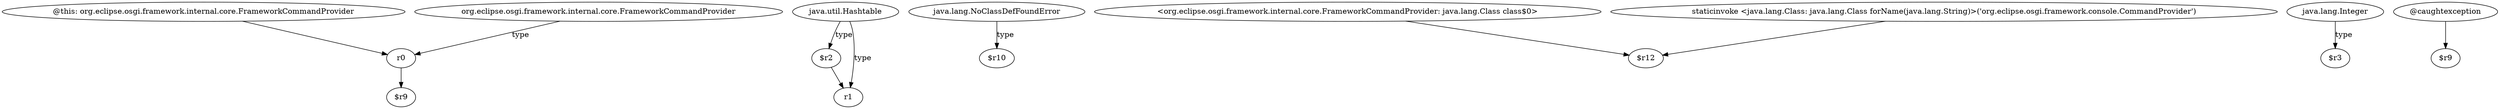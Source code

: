 digraph g {
0[label="@this: org.eclipse.osgi.framework.internal.core.FrameworkCommandProvider"]
1[label="r0"]
0->1[label=""]
2[label="java.util.Hashtable"]
3[label="$r2"]
2->3[label="type"]
4[label="org.eclipse.osgi.framework.internal.core.FrameworkCommandProvider"]
4->1[label="type"]
5[label="r1"]
2->5[label="type"]
6[label="java.lang.NoClassDefFoundError"]
7[label="$r10"]
6->7[label="type"]
8[label="$r9"]
1->8[label=""]
9[label="<org.eclipse.osgi.framework.internal.core.FrameworkCommandProvider: java.lang.Class class$0>"]
10[label="$r12"]
9->10[label=""]
11[label="java.lang.Integer"]
12[label="$r3"]
11->12[label="type"]
3->5[label=""]
13[label="@caughtexception"]
14[label="$r9"]
13->14[label=""]
15[label="staticinvoke <java.lang.Class: java.lang.Class forName(java.lang.String)>('org.eclipse.osgi.framework.console.CommandProvider')"]
15->10[label=""]
}